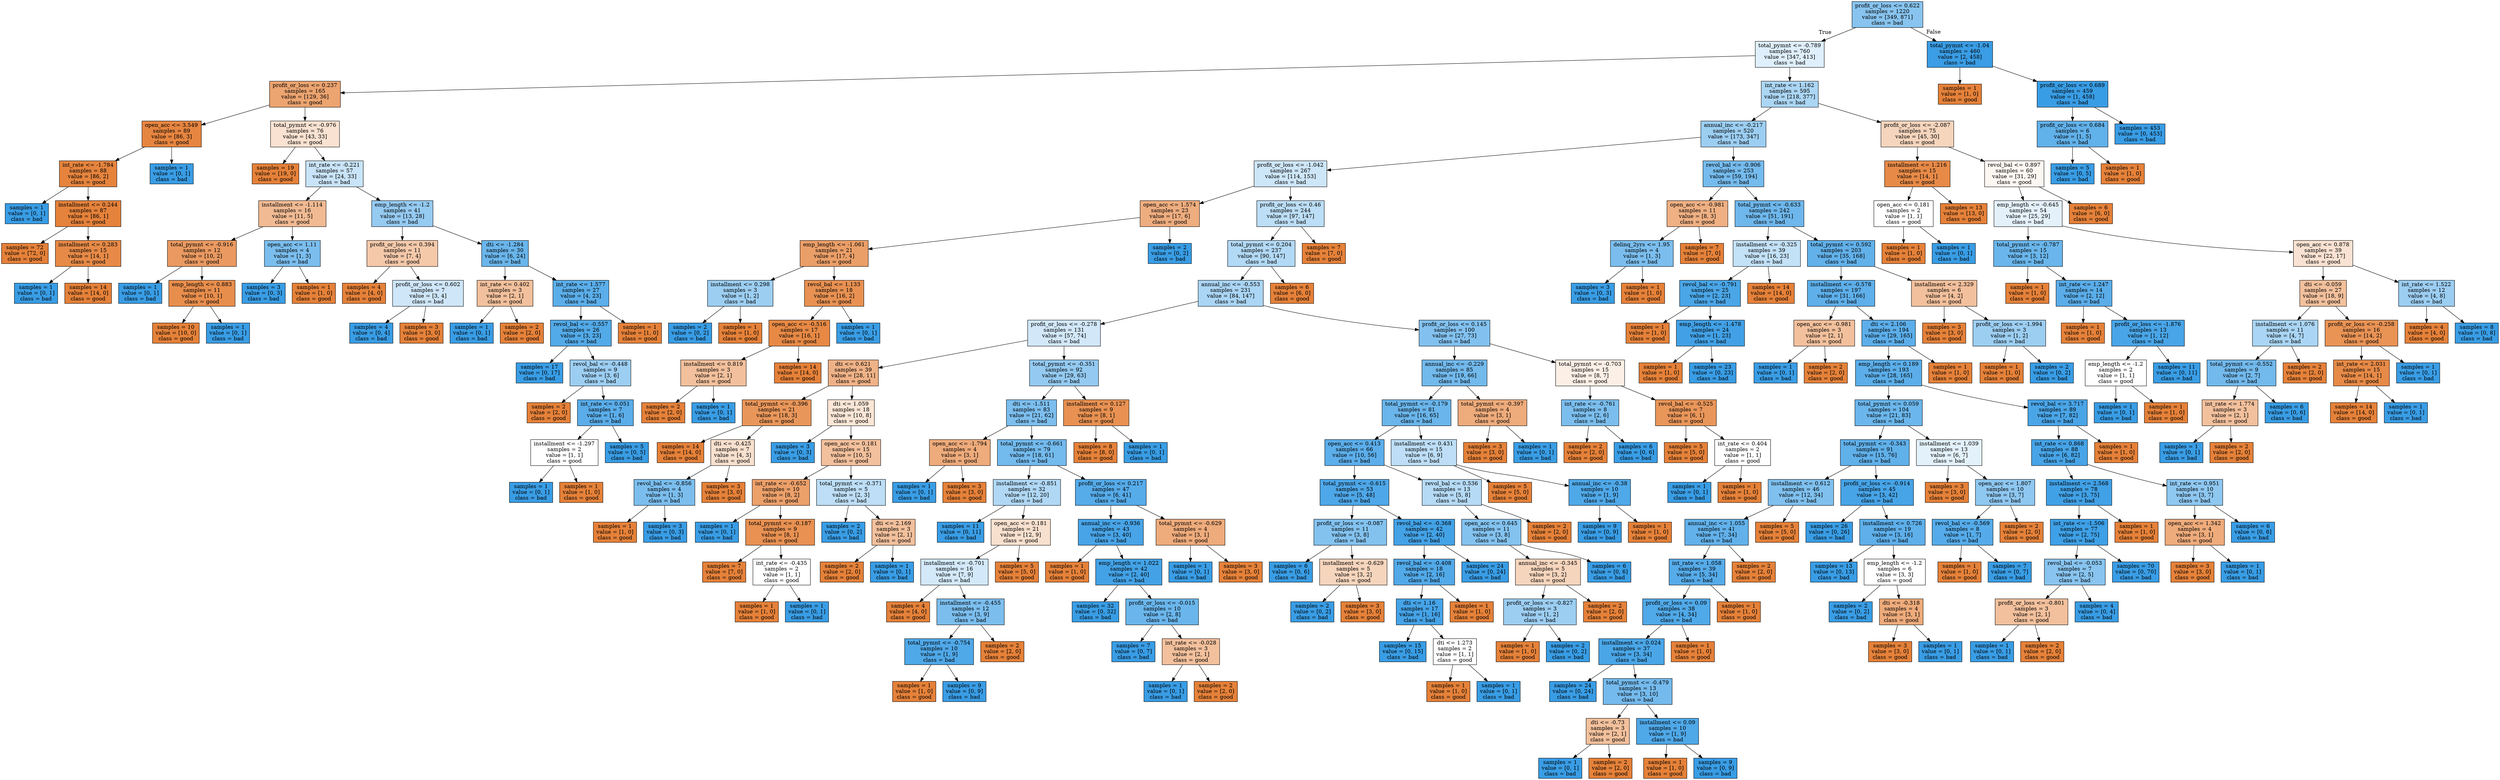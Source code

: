 digraph Tree {
node [shape=box, style="filled", color="black"] ;
0 [label="profit_or_loss <= 0.622\nsamples = 1220\nvalue = [349, 871]\nclass = bad", fillcolor="#88c4ef"] ;
1 [label="total_pymnt <= -0.789\nsamples = 760\nvalue = [347, 413]\nclass = bad", fillcolor="#dfeffb"] ;
0 -> 1 [labeldistance=2.5, labelangle=45, headlabel="True"] ;
2 [label="profit_or_loss <= 0.237\nsamples = 165\nvalue = [129, 36]\nclass = good", fillcolor="#eca470"] ;
1 -> 2 ;
3 [label="open_acc <= 3.549\nsamples = 89\nvalue = [86, 3]\nclass = good", fillcolor="#e68540"] ;
2 -> 3 ;
4 [label="int_rate <= -1.784\nsamples = 88\nvalue = [86, 2]\nclass = good", fillcolor="#e6843e"] ;
3 -> 4 ;
5 [label="samples = 1\nvalue = [0, 1]\nclass = bad", fillcolor="#399de5"] ;
4 -> 5 ;
6 [label="installment <= 0.244\nsamples = 87\nvalue = [86, 1]\nclass = good", fillcolor="#e5823b"] ;
4 -> 6 ;
7 [label="samples = 72\nvalue = [72, 0]\nclass = good", fillcolor="#e58139"] ;
6 -> 7 ;
8 [label="installment <= 0.283\nsamples = 15\nvalue = [14, 1]\nclass = good", fillcolor="#e78a47"] ;
6 -> 8 ;
9 [label="samples = 1\nvalue = [0, 1]\nclass = bad", fillcolor="#399de5"] ;
8 -> 9 ;
10 [label="samples = 14\nvalue = [14, 0]\nclass = good", fillcolor="#e58139"] ;
8 -> 10 ;
11 [label="samples = 1\nvalue = [0, 1]\nclass = bad", fillcolor="#399de5"] ;
3 -> 11 ;
12 [label="total_pymnt <= -0.976\nsamples = 76\nvalue = [43, 33]\nclass = good", fillcolor="#f9e2d1"] ;
2 -> 12 ;
13 [label="samples = 19\nvalue = [19, 0]\nclass = good", fillcolor="#e58139"] ;
12 -> 13 ;
14 [label="int_rate <= -0.221\nsamples = 57\nvalue = [24, 33]\nclass = bad", fillcolor="#c9e4f8"] ;
12 -> 14 ;
15 [label="installment <= -1.114\nsamples = 16\nvalue = [11, 5]\nclass = good", fillcolor="#f1ba93"] ;
14 -> 15 ;
16 [label="total_pymnt <= -0.916\nsamples = 12\nvalue = [10, 2]\nclass = good", fillcolor="#ea9a61"] ;
15 -> 16 ;
17 [label="samples = 1\nvalue = [0, 1]\nclass = bad", fillcolor="#399de5"] ;
16 -> 17 ;
18 [label="emp_length <= 0.883\nsamples = 11\nvalue = [10, 1]\nclass = good", fillcolor="#e88e4d"] ;
16 -> 18 ;
19 [label="samples = 10\nvalue = [10, 0]\nclass = good", fillcolor="#e58139"] ;
18 -> 19 ;
20 [label="samples = 1\nvalue = [0, 1]\nclass = bad", fillcolor="#399de5"] ;
18 -> 20 ;
21 [label="open_acc <= 1.11\nsamples = 4\nvalue = [1, 3]\nclass = bad", fillcolor="#7bbeee"] ;
15 -> 21 ;
22 [label="samples = 3\nvalue = [0, 3]\nclass = bad", fillcolor="#399de5"] ;
21 -> 22 ;
23 [label="samples = 1\nvalue = [1, 0]\nclass = good", fillcolor="#e58139"] ;
21 -> 23 ;
24 [label="emp_length <= -1.2\nsamples = 41\nvalue = [13, 28]\nclass = bad", fillcolor="#95caf1"] ;
14 -> 24 ;
25 [label="profit_or_loss <= 0.394\nsamples = 11\nvalue = [7, 4]\nclass = good", fillcolor="#f4c9aa"] ;
24 -> 25 ;
26 [label="samples = 4\nvalue = [4, 0]\nclass = good", fillcolor="#e58139"] ;
25 -> 26 ;
27 [label="profit_or_loss <= 0.602\nsamples = 7\nvalue = [3, 4]\nclass = bad", fillcolor="#cee6f8"] ;
25 -> 27 ;
28 [label="samples = 4\nvalue = [0, 4]\nclass = bad", fillcolor="#399de5"] ;
27 -> 28 ;
29 [label="samples = 3\nvalue = [3, 0]\nclass = good", fillcolor="#e58139"] ;
27 -> 29 ;
30 [label="dti <= -1.284\nsamples = 30\nvalue = [6, 24]\nclass = bad", fillcolor="#6ab6ec"] ;
24 -> 30 ;
31 [label="int_rate <= 0.402\nsamples = 3\nvalue = [2, 1]\nclass = good", fillcolor="#f2c09c"] ;
30 -> 31 ;
32 [label="samples = 1\nvalue = [0, 1]\nclass = bad", fillcolor="#399de5"] ;
31 -> 32 ;
33 [label="samples = 2\nvalue = [2, 0]\nclass = good", fillcolor="#e58139"] ;
31 -> 33 ;
34 [label="int_rate <= 1.577\nsamples = 27\nvalue = [4, 23]\nclass = bad", fillcolor="#5baeea"] ;
30 -> 34 ;
35 [label="revol_bal <= -0.557\nsamples = 26\nvalue = [3, 23]\nclass = bad", fillcolor="#53aae8"] ;
34 -> 35 ;
36 [label="samples = 17\nvalue = [0, 17]\nclass = bad", fillcolor="#399de5"] ;
35 -> 36 ;
37 [label="revol_bal <= -0.448\nsamples = 9\nvalue = [3, 6]\nclass = bad", fillcolor="#9ccef2"] ;
35 -> 37 ;
38 [label="samples = 2\nvalue = [2, 0]\nclass = good", fillcolor="#e58139"] ;
37 -> 38 ;
39 [label="int_rate <= 0.051\nsamples = 7\nvalue = [1, 6]\nclass = bad", fillcolor="#5aade9"] ;
37 -> 39 ;
40 [label="installment <= -1.297\nsamples = 2\nvalue = [1, 1]\nclass = good", fillcolor="#ffffff"] ;
39 -> 40 ;
41 [label="samples = 1\nvalue = [0, 1]\nclass = bad", fillcolor="#399de5"] ;
40 -> 41 ;
42 [label="samples = 1\nvalue = [1, 0]\nclass = good", fillcolor="#e58139"] ;
40 -> 42 ;
43 [label="samples = 5\nvalue = [0, 5]\nclass = bad", fillcolor="#399de5"] ;
39 -> 43 ;
44 [label="samples = 1\nvalue = [1, 0]\nclass = good", fillcolor="#e58139"] ;
34 -> 44 ;
45 [label="int_rate <= 1.162\nsamples = 595\nvalue = [218, 377]\nclass = bad", fillcolor="#abd6f4"] ;
1 -> 45 ;
46 [label="annual_inc <= -0.217\nsamples = 520\nvalue = [173, 347]\nclass = bad", fillcolor="#9ccef2"] ;
45 -> 46 ;
47 [label="profit_or_loss <= -1.042\nsamples = 267\nvalue = [114, 153]\nclass = bad", fillcolor="#cde6f8"] ;
46 -> 47 ;
48 [label="open_acc <= 1.574\nsamples = 23\nvalue = [17, 6]\nclass = good", fillcolor="#eead7f"] ;
47 -> 48 ;
49 [label="emp_length <= -1.061\nsamples = 21\nvalue = [17, 4]\nclass = good", fillcolor="#eb9f68"] ;
48 -> 49 ;
50 [label="installment <= 0.298\nsamples = 3\nvalue = [1, 2]\nclass = bad", fillcolor="#9ccef2"] ;
49 -> 50 ;
51 [label="samples = 2\nvalue = [0, 2]\nclass = bad", fillcolor="#399de5"] ;
50 -> 51 ;
52 [label="samples = 1\nvalue = [1, 0]\nclass = good", fillcolor="#e58139"] ;
50 -> 52 ;
53 [label="revol_bal <= 1.133\nsamples = 18\nvalue = [16, 2]\nclass = good", fillcolor="#e89152"] ;
49 -> 53 ;
54 [label="open_acc <= -0.516\nsamples = 17\nvalue = [16, 1]\nclass = good", fillcolor="#e78945"] ;
53 -> 54 ;
55 [label="installment <= 0.819\nsamples = 3\nvalue = [2, 1]\nclass = good", fillcolor="#f2c09c"] ;
54 -> 55 ;
56 [label="samples = 2\nvalue = [2, 0]\nclass = good", fillcolor="#e58139"] ;
55 -> 56 ;
57 [label="samples = 1\nvalue = [0, 1]\nclass = bad", fillcolor="#399de5"] ;
55 -> 57 ;
58 [label="samples = 14\nvalue = [14, 0]\nclass = good", fillcolor="#e58139"] ;
54 -> 58 ;
59 [label="samples = 1\nvalue = [0, 1]\nclass = bad", fillcolor="#399de5"] ;
53 -> 59 ;
60 [label="samples = 2\nvalue = [0, 2]\nclass = bad", fillcolor="#399de5"] ;
48 -> 60 ;
61 [label="profit_or_loss <= 0.46\nsamples = 244\nvalue = [97, 147]\nclass = bad", fillcolor="#bcdef6"] ;
47 -> 61 ;
62 [label="total_pymnt <= 0.204\nsamples = 237\nvalue = [90, 147]\nclass = bad", fillcolor="#b2d9f5"] ;
61 -> 62 ;
63 [label="annual_inc <= -0.553\nsamples = 231\nvalue = [84, 147]\nclass = bad", fillcolor="#aad5f4"] ;
62 -> 63 ;
64 [label="profit_or_loss <= -0.278\nsamples = 131\nvalue = [57, 74]\nclass = bad", fillcolor="#d2e8f9"] ;
63 -> 64 ;
65 [label="dti <= 0.621\nsamples = 39\nvalue = [28, 11]\nclass = good", fillcolor="#efb287"] ;
64 -> 65 ;
66 [label="total_pymnt <= -0.396\nsamples = 21\nvalue = [18, 3]\nclass = good", fillcolor="#e9965a"] ;
65 -> 66 ;
67 [label="samples = 14\nvalue = [14, 0]\nclass = good", fillcolor="#e58139"] ;
66 -> 67 ;
68 [label="dti <= -0.425\nsamples = 7\nvalue = [4, 3]\nclass = good", fillcolor="#f8e0ce"] ;
66 -> 68 ;
69 [label="revol_bal <= -0.856\nsamples = 4\nvalue = [1, 3]\nclass = bad", fillcolor="#7bbeee"] ;
68 -> 69 ;
70 [label="samples = 1\nvalue = [1, 0]\nclass = good", fillcolor="#e58139"] ;
69 -> 70 ;
71 [label="samples = 3\nvalue = [0, 3]\nclass = bad", fillcolor="#399de5"] ;
69 -> 71 ;
72 [label="samples = 3\nvalue = [3, 0]\nclass = good", fillcolor="#e58139"] ;
68 -> 72 ;
73 [label="dti <= 1.059\nsamples = 18\nvalue = [10, 8]\nclass = good", fillcolor="#fae6d7"] ;
65 -> 73 ;
74 [label="samples = 3\nvalue = [0, 3]\nclass = bad", fillcolor="#399de5"] ;
73 -> 74 ;
75 [label="open_acc <= 0.181\nsamples = 15\nvalue = [10, 5]\nclass = good", fillcolor="#f2c09c"] ;
73 -> 75 ;
76 [label="int_rate <= -0.652\nsamples = 10\nvalue = [8, 2]\nclass = good", fillcolor="#eca06a"] ;
75 -> 76 ;
77 [label="samples = 1\nvalue = [0, 1]\nclass = bad", fillcolor="#399de5"] ;
76 -> 77 ;
78 [label="total_pymnt <= -0.187\nsamples = 9\nvalue = [8, 1]\nclass = good", fillcolor="#e89152"] ;
76 -> 78 ;
79 [label="samples = 7\nvalue = [7, 0]\nclass = good", fillcolor="#e58139"] ;
78 -> 79 ;
80 [label="int_rate <= -0.435\nsamples = 2\nvalue = [1, 1]\nclass = good", fillcolor="#ffffff"] ;
78 -> 80 ;
81 [label="samples = 1\nvalue = [1, 0]\nclass = good", fillcolor="#e58139"] ;
80 -> 81 ;
82 [label="samples = 1\nvalue = [0, 1]\nclass = bad", fillcolor="#399de5"] ;
80 -> 82 ;
83 [label="total_pymnt <= -0.371\nsamples = 5\nvalue = [2, 3]\nclass = bad", fillcolor="#bddef6"] ;
75 -> 83 ;
84 [label="samples = 2\nvalue = [0, 2]\nclass = bad", fillcolor="#399de5"] ;
83 -> 84 ;
85 [label="dti <= 2.169\nsamples = 3\nvalue = [2, 1]\nclass = good", fillcolor="#f2c09c"] ;
83 -> 85 ;
86 [label="samples = 2\nvalue = [2, 0]\nclass = good", fillcolor="#e58139"] ;
85 -> 86 ;
87 [label="samples = 1\nvalue = [0, 1]\nclass = bad", fillcolor="#399de5"] ;
85 -> 87 ;
88 [label="total_pymnt <= -0.351\nsamples = 92\nvalue = [29, 63]\nclass = bad", fillcolor="#94caf1"] ;
64 -> 88 ;
89 [label="dti <= -1.511\nsamples = 83\nvalue = [21, 62]\nclass = bad", fillcolor="#7cbeee"] ;
88 -> 89 ;
90 [label="open_acc <= -1.794\nsamples = 4\nvalue = [3, 1]\nclass = good", fillcolor="#eeab7b"] ;
89 -> 90 ;
91 [label="samples = 1\nvalue = [0, 1]\nclass = bad", fillcolor="#399de5"] ;
90 -> 91 ;
92 [label="samples = 3\nvalue = [3, 0]\nclass = good", fillcolor="#e58139"] ;
90 -> 92 ;
93 [label="total_pymnt <= -0.661\nsamples = 79\nvalue = [18, 61]\nclass = bad", fillcolor="#73baed"] ;
89 -> 93 ;
94 [label="installment <= -0.851\nsamples = 32\nvalue = [12, 20]\nclass = bad", fillcolor="#b0d8f5"] ;
93 -> 94 ;
95 [label="samples = 11\nvalue = [0, 11]\nclass = bad", fillcolor="#399de5"] ;
94 -> 95 ;
96 [label="open_acc <= 0.181\nsamples = 21\nvalue = [12, 9]\nclass = good", fillcolor="#f8e0ce"] ;
94 -> 96 ;
97 [label="installment <= -0.701\nsamples = 16\nvalue = [7, 9]\nclass = bad", fillcolor="#d3e9f9"] ;
96 -> 97 ;
98 [label="samples = 4\nvalue = [4, 0]\nclass = good", fillcolor="#e58139"] ;
97 -> 98 ;
99 [label="installment <= -0.455\nsamples = 12\nvalue = [3, 9]\nclass = bad", fillcolor="#7bbeee"] ;
97 -> 99 ;
100 [label="total_pymnt <= -0.754\nsamples = 10\nvalue = [1, 9]\nclass = bad", fillcolor="#4fa8e8"] ;
99 -> 100 ;
101 [label="samples = 1\nvalue = [1, 0]\nclass = good", fillcolor="#e58139"] ;
100 -> 101 ;
102 [label="samples = 9\nvalue = [0, 9]\nclass = bad", fillcolor="#399de5"] ;
100 -> 102 ;
103 [label="samples = 2\nvalue = [2, 0]\nclass = good", fillcolor="#e58139"] ;
99 -> 103 ;
104 [label="samples = 5\nvalue = [5, 0]\nclass = good", fillcolor="#e58139"] ;
96 -> 104 ;
105 [label="profit_or_loss <= 0.217\nsamples = 47\nvalue = [6, 41]\nclass = bad", fillcolor="#56abe9"] ;
93 -> 105 ;
106 [label="annual_inc <= -0.936\nsamples = 43\nvalue = [3, 40]\nclass = bad", fillcolor="#48a4e7"] ;
105 -> 106 ;
107 [label="samples = 1\nvalue = [1, 0]\nclass = good", fillcolor="#e58139"] ;
106 -> 107 ;
108 [label="emp_length <= 1.022\nsamples = 42\nvalue = [2, 40]\nclass = bad", fillcolor="#43a2e6"] ;
106 -> 108 ;
109 [label="samples = 32\nvalue = [0, 32]\nclass = bad", fillcolor="#399de5"] ;
108 -> 109 ;
110 [label="profit_or_loss <= -0.015\nsamples = 10\nvalue = [2, 8]\nclass = bad", fillcolor="#6ab6ec"] ;
108 -> 110 ;
111 [label="samples = 7\nvalue = [0, 7]\nclass = bad", fillcolor="#399de5"] ;
110 -> 111 ;
112 [label="int_rate <= -0.028\nsamples = 3\nvalue = [2, 1]\nclass = good", fillcolor="#f2c09c"] ;
110 -> 112 ;
113 [label="samples = 1\nvalue = [0, 1]\nclass = bad", fillcolor="#399de5"] ;
112 -> 113 ;
114 [label="samples = 2\nvalue = [2, 0]\nclass = good", fillcolor="#e58139"] ;
112 -> 114 ;
115 [label="total_pymnt <= -0.629\nsamples = 4\nvalue = [3, 1]\nclass = good", fillcolor="#eeab7b"] ;
105 -> 115 ;
116 [label="samples = 1\nvalue = [0, 1]\nclass = bad", fillcolor="#399de5"] ;
115 -> 116 ;
117 [label="samples = 3\nvalue = [3, 0]\nclass = good", fillcolor="#e58139"] ;
115 -> 117 ;
118 [label="installment <= 0.127\nsamples = 9\nvalue = [8, 1]\nclass = good", fillcolor="#e89152"] ;
88 -> 118 ;
119 [label="samples = 8\nvalue = [8, 0]\nclass = good", fillcolor="#e58139"] ;
118 -> 119 ;
120 [label="samples = 1\nvalue = [0, 1]\nclass = bad", fillcolor="#399de5"] ;
118 -> 120 ;
121 [label="profit_or_loss <= 0.145\nsamples = 100\nvalue = [27, 73]\nclass = bad", fillcolor="#82c1ef"] ;
63 -> 121 ;
122 [label="annual_inc <= -0.229\nsamples = 85\nvalue = [19, 66]\nclass = bad", fillcolor="#72b9ec"] ;
121 -> 122 ;
123 [label="total_pymnt <= -0.179\nsamples = 81\nvalue = [16, 65]\nclass = bad", fillcolor="#6ab5eb"] ;
122 -> 123 ;
124 [label="open_acc <= 0.413\nsamples = 66\nvalue = [10, 56]\nclass = bad", fillcolor="#5caeea"] ;
123 -> 124 ;
125 [label="total_pymnt <= -0.615\nsamples = 53\nvalue = [5, 48]\nclass = bad", fillcolor="#4ea7e8"] ;
124 -> 125 ;
126 [label="profit_or_loss <= -0.087\nsamples = 11\nvalue = [3, 8]\nclass = bad", fillcolor="#83c2ef"] ;
125 -> 126 ;
127 [label="samples = 6\nvalue = [0, 6]\nclass = bad", fillcolor="#399de5"] ;
126 -> 127 ;
128 [label="installment <= -0.629\nsamples = 5\nvalue = [3, 2]\nclass = good", fillcolor="#f6d5bd"] ;
126 -> 128 ;
129 [label="samples = 2\nvalue = [0, 2]\nclass = bad", fillcolor="#399de5"] ;
128 -> 129 ;
130 [label="samples = 3\nvalue = [3, 0]\nclass = good", fillcolor="#e58139"] ;
128 -> 130 ;
131 [label="revol_bal <= -0.368\nsamples = 42\nvalue = [2, 40]\nclass = bad", fillcolor="#43a2e6"] ;
125 -> 131 ;
132 [label="revol_bal <= -0.408\nsamples = 18\nvalue = [2, 16]\nclass = bad", fillcolor="#52a9e8"] ;
131 -> 132 ;
133 [label="dti <= 1.16\nsamples = 17\nvalue = [1, 16]\nclass = bad", fillcolor="#45a3e7"] ;
132 -> 133 ;
134 [label="samples = 15\nvalue = [0, 15]\nclass = bad", fillcolor="#399de5"] ;
133 -> 134 ;
135 [label="dti <= 1.273\nsamples = 2\nvalue = [1, 1]\nclass = good", fillcolor="#ffffff"] ;
133 -> 135 ;
136 [label="samples = 1\nvalue = [1, 0]\nclass = good", fillcolor="#e58139"] ;
135 -> 136 ;
137 [label="samples = 1\nvalue = [0, 1]\nclass = bad", fillcolor="#399de5"] ;
135 -> 137 ;
138 [label="samples = 1\nvalue = [1, 0]\nclass = good", fillcolor="#e58139"] ;
132 -> 138 ;
139 [label="samples = 24\nvalue = [0, 24]\nclass = bad", fillcolor="#399de5"] ;
131 -> 139 ;
140 [label="revol_bal <= 0.536\nsamples = 13\nvalue = [5, 8]\nclass = bad", fillcolor="#b5daf5"] ;
124 -> 140 ;
141 [label="open_acc <= 0.645\nsamples = 11\nvalue = [3, 8]\nclass = bad", fillcolor="#83c2ef"] ;
140 -> 141 ;
142 [label="annual_inc <= -0.345\nsamples = 5\nvalue = [3, 2]\nclass = good", fillcolor="#f6d5bd"] ;
141 -> 142 ;
143 [label="profit_or_loss <= -0.827\nsamples = 3\nvalue = [1, 2]\nclass = bad", fillcolor="#9ccef2"] ;
142 -> 143 ;
144 [label="samples = 1\nvalue = [1, 0]\nclass = good", fillcolor="#e58139"] ;
143 -> 144 ;
145 [label="samples = 2\nvalue = [0, 2]\nclass = bad", fillcolor="#399de5"] ;
143 -> 145 ;
146 [label="samples = 2\nvalue = [2, 0]\nclass = good", fillcolor="#e58139"] ;
142 -> 146 ;
147 [label="samples = 6\nvalue = [0, 6]\nclass = bad", fillcolor="#399de5"] ;
141 -> 147 ;
148 [label="samples = 2\nvalue = [2, 0]\nclass = good", fillcolor="#e58139"] ;
140 -> 148 ;
149 [label="installment <= 0.431\nsamples = 15\nvalue = [6, 9]\nclass = bad", fillcolor="#bddef6"] ;
123 -> 149 ;
150 [label="samples = 5\nvalue = [5, 0]\nclass = good", fillcolor="#e58139"] ;
149 -> 150 ;
151 [label="annual_inc <= -0.38\nsamples = 10\nvalue = [1, 9]\nclass = bad", fillcolor="#4fa8e8"] ;
149 -> 151 ;
152 [label="samples = 9\nvalue = [0, 9]\nclass = bad", fillcolor="#399de5"] ;
151 -> 152 ;
153 [label="samples = 1\nvalue = [1, 0]\nclass = good", fillcolor="#e58139"] ;
151 -> 153 ;
154 [label="total_pymnt <= -0.397\nsamples = 4\nvalue = [3, 1]\nclass = good", fillcolor="#eeab7b"] ;
122 -> 154 ;
155 [label="samples = 3\nvalue = [3, 0]\nclass = good", fillcolor="#e58139"] ;
154 -> 155 ;
156 [label="samples = 1\nvalue = [0, 1]\nclass = bad", fillcolor="#399de5"] ;
154 -> 156 ;
157 [label="total_pymnt <= -0.703\nsamples = 15\nvalue = [8, 7]\nclass = good", fillcolor="#fcefe6"] ;
121 -> 157 ;
158 [label="int_rate <= -0.761\nsamples = 8\nvalue = [2, 6]\nclass = bad", fillcolor="#7bbeee"] ;
157 -> 158 ;
159 [label="samples = 2\nvalue = [2, 0]\nclass = good", fillcolor="#e58139"] ;
158 -> 159 ;
160 [label="samples = 6\nvalue = [0, 6]\nclass = bad", fillcolor="#399de5"] ;
158 -> 160 ;
161 [label="revol_bal <= -0.525\nsamples = 7\nvalue = [6, 1]\nclass = good", fillcolor="#e9965a"] ;
157 -> 161 ;
162 [label="samples = 5\nvalue = [5, 0]\nclass = good", fillcolor="#e58139"] ;
161 -> 162 ;
163 [label="int_rate <= 0.404\nsamples = 2\nvalue = [1, 1]\nclass = good", fillcolor="#ffffff"] ;
161 -> 163 ;
164 [label="samples = 1\nvalue = [0, 1]\nclass = bad", fillcolor="#399de5"] ;
163 -> 164 ;
165 [label="samples = 1\nvalue = [1, 0]\nclass = good", fillcolor="#e58139"] ;
163 -> 165 ;
166 [label="samples = 6\nvalue = [6, 0]\nclass = good", fillcolor="#e58139"] ;
62 -> 166 ;
167 [label="samples = 7\nvalue = [7, 0]\nclass = good", fillcolor="#e58139"] ;
61 -> 167 ;
168 [label="revol_bal <= -0.906\nsamples = 253\nvalue = [59, 194]\nclass = bad", fillcolor="#75bbed"] ;
46 -> 168 ;
169 [label="open_acc <= -0.981\nsamples = 11\nvalue = [8, 3]\nclass = good", fillcolor="#efb083"] ;
168 -> 169 ;
170 [label="delinq_2yrs <= 1.95\nsamples = 4\nvalue = [1, 3]\nclass = bad", fillcolor="#7bbeee"] ;
169 -> 170 ;
171 [label="samples = 3\nvalue = [0, 3]\nclass = bad", fillcolor="#399de5"] ;
170 -> 171 ;
172 [label="samples = 1\nvalue = [1, 0]\nclass = good", fillcolor="#e58139"] ;
170 -> 172 ;
173 [label="samples = 7\nvalue = [7, 0]\nclass = good", fillcolor="#e58139"] ;
169 -> 173 ;
174 [label="total_pymnt <= -0.633\nsamples = 242\nvalue = [51, 191]\nclass = bad", fillcolor="#6eb7ec"] ;
168 -> 174 ;
175 [label="installment <= -0.325\nsamples = 39\nvalue = [16, 23]\nclass = bad", fillcolor="#c3e1f7"] ;
174 -> 175 ;
176 [label="revol_bal <= -0.791\nsamples = 25\nvalue = [2, 23]\nclass = bad", fillcolor="#4aa6e7"] ;
175 -> 176 ;
177 [label="samples = 1\nvalue = [1, 0]\nclass = good", fillcolor="#e58139"] ;
176 -> 177 ;
178 [label="emp_length <= -1.478\nsamples = 24\nvalue = [1, 23]\nclass = bad", fillcolor="#42a1e6"] ;
176 -> 178 ;
179 [label="samples = 1\nvalue = [1, 0]\nclass = good", fillcolor="#e58139"] ;
178 -> 179 ;
180 [label="samples = 23\nvalue = [0, 23]\nclass = bad", fillcolor="#399de5"] ;
178 -> 180 ;
181 [label="samples = 14\nvalue = [14, 0]\nclass = good", fillcolor="#e58139"] ;
175 -> 181 ;
182 [label="total_pymnt <= 0.592\nsamples = 203\nvalue = [35, 168]\nclass = bad", fillcolor="#62b1ea"] ;
174 -> 182 ;
183 [label="installment <= -0.578\nsamples = 197\nvalue = [31, 166]\nclass = bad", fillcolor="#5eafea"] ;
182 -> 183 ;
184 [label="open_acc <= -0.981\nsamples = 3\nvalue = [2, 1]\nclass = good", fillcolor="#f2c09c"] ;
183 -> 184 ;
185 [label="samples = 1\nvalue = [0, 1]\nclass = bad", fillcolor="#399de5"] ;
184 -> 185 ;
186 [label="samples = 2\nvalue = [2, 0]\nclass = good", fillcolor="#e58139"] ;
184 -> 186 ;
187 [label="dti <= 2.106\nsamples = 194\nvalue = [29, 165]\nclass = bad", fillcolor="#5caeea"] ;
183 -> 187 ;
188 [label="emp_length <= 0.189\nsamples = 193\nvalue = [28, 165]\nclass = bad", fillcolor="#5baee9"] ;
187 -> 188 ;
189 [label="total_pymnt <= 0.059\nsamples = 104\nvalue = [21, 83]\nclass = bad", fillcolor="#6bb6ec"] ;
188 -> 189 ;
190 [label="total_pymnt <= -0.343\nsamples = 91\nvalue = [15, 76]\nclass = bad", fillcolor="#60b0ea"] ;
189 -> 190 ;
191 [label="installment <= 0.612\nsamples = 46\nvalue = [12, 34]\nclass = bad", fillcolor="#7fc0ee"] ;
190 -> 191 ;
192 [label="annual_inc <= 1.055\nsamples = 41\nvalue = [7, 34]\nclass = bad", fillcolor="#62b1ea"] ;
191 -> 192 ;
193 [label="int_rate <= 1.058\nsamples = 39\nvalue = [5, 34]\nclass = bad", fillcolor="#56abe9"] ;
192 -> 193 ;
194 [label="profit_or_loss <= 0.09\nsamples = 38\nvalue = [4, 34]\nclass = bad", fillcolor="#50a9e8"] ;
193 -> 194 ;
195 [label="installment <= 0.024\nsamples = 37\nvalue = [3, 34]\nclass = bad", fillcolor="#4aa6e7"] ;
194 -> 195 ;
196 [label="samples = 24\nvalue = [0, 24]\nclass = bad", fillcolor="#399de5"] ;
195 -> 196 ;
197 [label="total_pymnt <= -0.479\nsamples = 13\nvalue = [3, 10]\nclass = bad", fillcolor="#74baed"] ;
195 -> 197 ;
198 [label="dti <= -0.73\nsamples = 3\nvalue = [2, 1]\nclass = good", fillcolor="#f2c09c"] ;
197 -> 198 ;
199 [label="samples = 1\nvalue = [0, 1]\nclass = bad", fillcolor="#399de5"] ;
198 -> 199 ;
200 [label="samples = 2\nvalue = [2, 0]\nclass = good", fillcolor="#e58139"] ;
198 -> 200 ;
201 [label="installment <= 0.09\nsamples = 10\nvalue = [1, 9]\nclass = bad", fillcolor="#4fa8e8"] ;
197 -> 201 ;
202 [label="samples = 1\nvalue = [1, 0]\nclass = good", fillcolor="#e58139"] ;
201 -> 202 ;
203 [label="samples = 9\nvalue = [0, 9]\nclass = bad", fillcolor="#399de5"] ;
201 -> 203 ;
204 [label="samples = 1\nvalue = [1, 0]\nclass = good", fillcolor="#e58139"] ;
194 -> 204 ;
205 [label="samples = 1\nvalue = [1, 0]\nclass = good", fillcolor="#e58139"] ;
193 -> 205 ;
206 [label="samples = 2\nvalue = [2, 0]\nclass = good", fillcolor="#e58139"] ;
192 -> 206 ;
207 [label="samples = 5\nvalue = [5, 0]\nclass = good", fillcolor="#e58139"] ;
191 -> 207 ;
208 [label="profit_or_loss <= -0.914\nsamples = 45\nvalue = [3, 42]\nclass = bad", fillcolor="#47a4e7"] ;
190 -> 208 ;
209 [label="samples = 26\nvalue = [0, 26]\nclass = bad", fillcolor="#399de5"] ;
208 -> 209 ;
210 [label="installment <= 0.726\nsamples = 19\nvalue = [3, 16]\nclass = bad", fillcolor="#5eafea"] ;
208 -> 210 ;
211 [label="samples = 13\nvalue = [0, 13]\nclass = bad", fillcolor="#399de5"] ;
210 -> 211 ;
212 [label="emp_length <= -1.2\nsamples = 6\nvalue = [3, 3]\nclass = good", fillcolor="#ffffff"] ;
210 -> 212 ;
213 [label="samples = 2\nvalue = [0, 2]\nclass = bad", fillcolor="#399de5"] ;
212 -> 213 ;
214 [label="dti <= -0.318\nsamples = 4\nvalue = [3, 1]\nclass = good", fillcolor="#eeab7b"] ;
212 -> 214 ;
215 [label="samples = 3\nvalue = [3, 0]\nclass = good", fillcolor="#e58139"] ;
214 -> 215 ;
216 [label="samples = 1\nvalue = [0, 1]\nclass = bad", fillcolor="#399de5"] ;
214 -> 216 ;
217 [label="installment <= 1.039\nsamples = 13\nvalue = [6, 7]\nclass = bad", fillcolor="#e3f1fb"] ;
189 -> 217 ;
218 [label="samples = 3\nvalue = [3, 0]\nclass = good", fillcolor="#e58139"] ;
217 -> 218 ;
219 [label="open_acc <= 1.807\nsamples = 10\nvalue = [3, 7]\nclass = bad", fillcolor="#8ec7f0"] ;
217 -> 219 ;
220 [label="revol_bal <= -0.569\nsamples = 8\nvalue = [1, 7]\nclass = bad", fillcolor="#55abe9"] ;
219 -> 220 ;
221 [label="samples = 1\nvalue = [1, 0]\nclass = good", fillcolor="#e58139"] ;
220 -> 221 ;
222 [label="samples = 7\nvalue = [0, 7]\nclass = bad", fillcolor="#399de5"] ;
220 -> 222 ;
223 [label="samples = 2\nvalue = [2, 0]\nclass = good", fillcolor="#e58139"] ;
219 -> 223 ;
224 [label="revol_bal <= 3.717\nsamples = 89\nvalue = [7, 82]\nclass = bad", fillcolor="#4aa5e7"] ;
188 -> 224 ;
225 [label="int_rate <= 0.868\nsamples = 88\nvalue = [6, 82]\nclass = bad", fillcolor="#47a4e7"] ;
224 -> 225 ;
226 [label="installment <= 2.568\nsamples = 78\nvalue = [3, 75]\nclass = bad", fillcolor="#41a1e6"] ;
225 -> 226 ;
227 [label="int_rate <= -1.506\nsamples = 77\nvalue = [2, 75]\nclass = bad", fillcolor="#3ea0e6"] ;
226 -> 227 ;
228 [label="revol_bal <= -0.053\nsamples = 7\nvalue = [2, 5]\nclass = bad", fillcolor="#88c4ef"] ;
227 -> 228 ;
229 [label="profit_or_loss <= -0.801\nsamples = 3\nvalue = [2, 1]\nclass = good", fillcolor="#f2c09c"] ;
228 -> 229 ;
230 [label="samples = 1\nvalue = [0, 1]\nclass = bad", fillcolor="#399de5"] ;
229 -> 230 ;
231 [label="samples = 2\nvalue = [2, 0]\nclass = good", fillcolor="#e58139"] ;
229 -> 231 ;
232 [label="samples = 4\nvalue = [0, 4]\nclass = bad", fillcolor="#399de5"] ;
228 -> 232 ;
233 [label="samples = 70\nvalue = [0, 70]\nclass = bad", fillcolor="#399de5"] ;
227 -> 233 ;
234 [label="samples = 1\nvalue = [1, 0]\nclass = good", fillcolor="#e58139"] ;
226 -> 234 ;
235 [label="int_rate <= 0.951\nsamples = 10\nvalue = [3, 7]\nclass = bad", fillcolor="#8ec7f0"] ;
225 -> 235 ;
236 [label="open_acc <= 1.342\nsamples = 4\nvalue = [3, 1]\nclass = good", fillcolor="#eeab7b"] ;
235 -> 236 ;
237 [label="samples = 3\nvalue = [3, 0]\nclass = good", fillcolor="#e58139"] ;
236 -> 237 ;
238 [label="samples = 1\nvalue = [0, 1]\nclass = bad", fillcolor="#399de5"] ;
236 -> 238 ;
239 [label="samples = 6\nvalue = [0, 6]\nclass = bad", fillcolor="#399de5"] ;
235 -> 239 ;
240 [label="samples = 1\nvalue = [1, 0]\nclass = good", fillcolor="#e58139"] ;
224 -> 240 ;
241 [label="samples = 1\nvalue = [1, 0]\nclass = good", fillcolor="#e58139"] ;
187 -> 241 ;
242 [label="installment <= 2.329\nsamples = 6\nvalue = [4, 2]\nclass = good", fillcolor="#f2c09c"] ;
182 -> 242 ;
243 [label="samples = 3\nvalue = [3, 0]\nclass = good", fillcolor="#e58139"] ;
242 -> 243 ;
244 [label="profit_or_loss <= -1.994\nsamples = 3\nvalue = [1, 2]\nclass = bad", fillcolor="#9ccef2"] ;
242 -> 244 ;
245 [label="samples = 1\nvalue = [1, 0]\nclass = good", fillcolor="#e58139"] ;
244 -> 245 ;
246 [label="samples = 2\nvalue = [0, 2]\nclass = bad", fillcolor="#399de5"] ;
244 -> 246 ;
247 [label="profit_or_loss <= -2.087\nsamples = 75\nvalue = [45, 30]\nclass = good", fillcolor="#f6d5bd"] ;
45 -> 247 ;
248 [label="installment <= 1.216\nsamples = 15\nvalue = [14, 1]\nclass = good", fillcolor="#e78a47"] ;
247 -> 248 ;
249 [label="open_acc <= 0.181\nsamples = 2\nvalue = [1, 1]\nclass = good", fillcolor="#ffffff"] ;
248 -> 249 ;
250 [label="samples = 1\nvalue = [1, 0]\nclass = good", fillcolor="#e58139"] ;
249 -> 250 ;
251 [label="samples = 1\nvalue = [0, 1]\nclass = bad", fillcolor="#399de5"] ;
249 -> 251 ;
252 [label="samples = 13\nvalue = [13, 0]\nclass = good", fillcolor="#e58139"] ;
248 -> 252 ;
253 [label="revol_bal <= 0.897\nsamples = 60\nvalue = [31, 29]\nclass = good", fillcolor="#fdf7f2"] ;
247 -> 253 ;
254 [label="emp_length <= -0.645\nsamples = 54\nvalue = [25, 29]\nclass = bad", fillcolor="#e4f1fb"] ;
253 -> 254 ;
255 [label="total_pymnt <= -0.787\nsamples = 15\nvalue = [3, 12]\nclass = bad", fillcolor="#6ab6ec"] ;
254 -> 255 ;
256 [label="samples = 1\nvalue = [1, 0]\nclass = good", fillcolor="#e58139"] ;
255 -> 256 ;
257 [label="int_rate <= 1.247\nsamples = 14\nvalue = [2, 12]\nclass = bad", fillcolor="#5aade9"] ;
255 -> 257 ;
258 [label="samples = 1\nvalue = [1, 0]\nclass = good", fillcolor="#e58139"] ;
257 -> 258 ;
259 [label="profit_or_loss <= -1.876\nsamples = 13\nvalue = [1, 12]\nclass = bad", fillcolor="#49a5e7"] ;
257 -> 259 ;
260 [label="emp_length <= -1.2\nsamples = 2\nvalue = [1, 1]\nclass = good", fillcolor="#ffffff"] ;
259 -> 260 ;
261 [label="samples = 1\nvalue = [0, 1]\nclass = bad", fillcolor="#399de5"] ;
260 -> 261 ;
262 [label="samples = 1\nvalue = [1, 0]\nclass = good", fillcolor="#e58139"] ;
260 -> 262 ;
263 [label="samples = 11\nvalue = [0, 11]\nclass = bad", fillcolor="#399de5"] ;
259 -> 263 ;
264 [label="open_acc <= 0.878\nsamples = 39\nvalue = [22, 17]\nclass = good", fillcolor="#f9e2d2"] ;
254 -> 264 ;
265 [label="dti <= -0.059\nsamples = 27\nvalue = [18, 9]\nclass = good", fillcolor="#f2c09c"] ;
264 -> 265 ;
266 [label="installment <= 1.076\nsamples = 11\nvalue = [4, 7]\nclass = bad", fillcolor="#aad5f4"] ;
265 -> 266 ;
267 [label="total_pymnt <= -0.552\nsamples = 9\nvalue = [2, 7]\nclass = bad", fillcolor="#72b9ec"] ;
266 -> 267 ;
268 [label="int_rate <= 1.774\nsamples = 3\nvalue = [2, 1]\nclass = good", fillcolor="#f2c09c"] ;
267 -> 268 ;
269 [label="samples = 1\nvalue = [0, 1]\nclass = bad", fillcolor="#399de5"] ;
268 -> 269 ;
270 [label="samples = 2\nvalue = [2, 0]\nclass = good", fillcolor="#e58139"] ;
268 -> 270 ;
271 [label="samples = 6\nvalue = [0, 6]\nclass = bad", fillcolor="#399de5"] ;
267 -> 271 ;
272 [label="samples = 2\nvalue = [2, 0]\nclass = good", fillcolor="#e58139"] ;
266 -> 272 ;
273 [label="profit_or_loss <= -0.258\nsamples = 16\nvalue = [14, 2]\nclass = good", fillcolor="#e99355"] ;
265 -> 273 ;
274 [label="int_rate <= 2.031\nsamples = 15\nvalue = [14, 1]\nclass = good", fillcolor="#e78a47"] ;
273 -> 274 ;
275 [label="samples = 14\nvalue = [14, 0]\nclass = good", fillcolor="#e58139"] ;
274 -> 275 ;
276 [label="samples = 1\nvalue = [0, 1]\nclass = bad", fillcolor="#399de5"] ;
274 -> 276 ;
277 [label="samples = 1\nvalue = [0, 1]\nclass = bad", fillcolor="#399de5"] ;
273 -> 277 ;
278 [label="int_rate <= 1.522\nsamples = 12\nvalue = [4, 8]\nclass = bad", fillcolor="#9ccef2"] ;
264 -> 278 ;
279 [label="samples = 4\nvalue = [4, 0]\nclass = good", fillcolor="#e58139"] ;
278 -> 279 ;
280 [label="samples = 8\nvalue = [0, 8]\nclass = bad", fillcolor="#399de5"] ;
278 -> 280 ;
281 [label="samples = 6\nvalue = [6, 0]\nclass = good", fillcolor="#e58139"] ;
253 -> 281 ;
282 [label="total_pymnt <= -1.04\nsamples = 460\nvalue = [2, 458]\nclass = bad", fillcolor="#3a9de5"] ;
0 -> 282 [labeldistance=2.5, labelangle=-45, headlabel="False"] ;
283 [label="samples = 1\nvalue = [1, 0]\nclass = good", fillcolor="#e58139"] ;
282 -> 283 ;
284 [label="profit_or_loss <= 0.689\nsamples = 459\nvalue = [1, 458]\nclass = bad", fillcolor="#399de5"] ;
282 -> 284 ;
285 [label="profit_or_loss <= 0.684\nsamples = 6\nvalue = [1, 5]\nclass = bad", fillcolor="#61b1ea"] ;
284 -> 285 ;
286 [label="samples = 5\nvalue = [0, 5]\nclass = bad", fillcolor="#399de5"] ;
285 -> 286 ;
287 [label="samples = 1\nvalue = [1, 0]\nclass = good", fillcolor="#e58139"] ;
285 -> 287 ;
288 [label="samples = 453\nvalue = [0, 453]\nclass = bad", fillcolor="#399de5"] ;
284 -> 288 ;
}